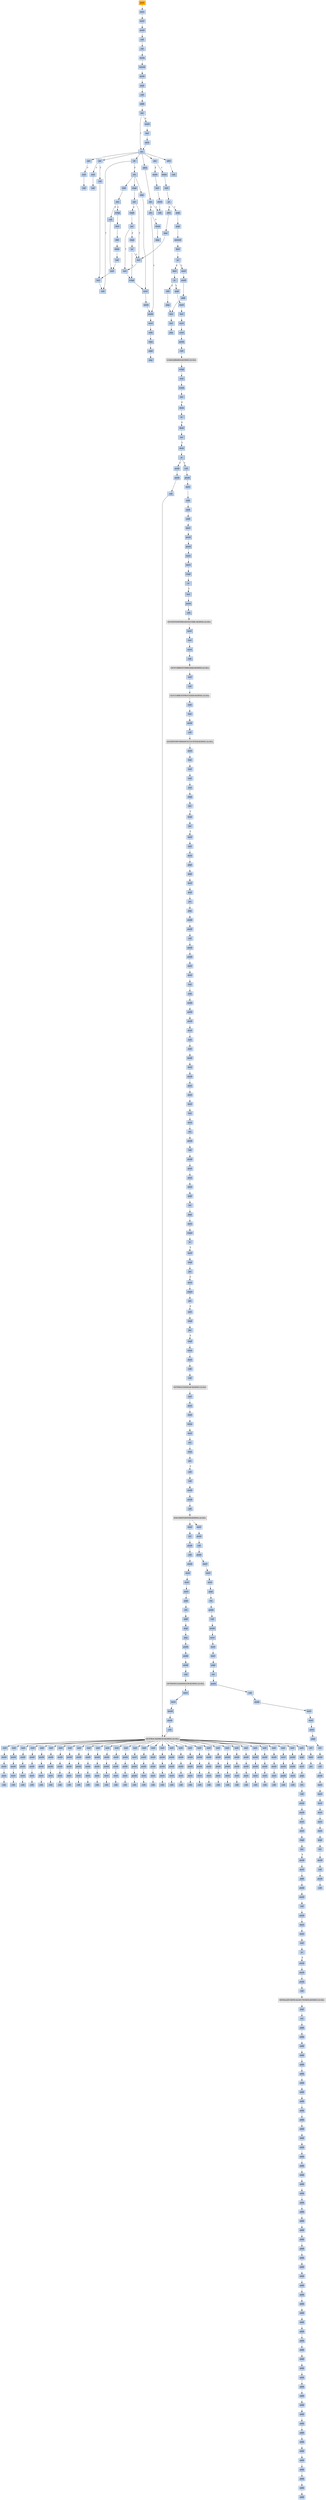 strict digraph G {
	graph [bgcolor=transparent,
		name=G
	];
	node [color=lightsteelblue,
		fillcolor=lightsteelblue,
		shape=rectangle,
		style=filled
	];
	a0x00431000movl_0x4001d0UINT32_ebx	[color=lightgrey,
		fillcolor=orange,
		label=movl];
	a0x00431005movl_0x401000UINT32_edi	[label=movl];
	a0x00431000movl_0x4001d0UINT32_ebx -> a0x00431005movl_0x401000UINT32_edi	[color="#000000"];
	a0x0043100amovl_0x42321dUINT32_esi	[label=movl];
	a0x00431005movl_0x401000UINT32_edi -> a0x0043100amovl_0x42321dUINT32_esi	[color="#000000"];
	a0x0043100fpushl_ebx	[label=pushl];
	a0x0043100amovl_0x42321dUINT32_esi -> a0x0043100fpushl_ebx	[color="#000000"];
	a0x00431010call_0x0043101f	[label=call];
	a0x0043100fpushl_ebx -> a0x00431010call_0x0043101f	[color="#000000"];
	a0x0043101fcld_	[label=cld];
	a0x00431010call_0x0043101f -> a0x0043101fcld_	[color="#000000"];
	a0x00431020movb_0xffffff80UINT8_dl	[label=movb];
	a0x0043101fcld_ -> a0x00431020movb_0xffffff80UINT8_dl	[color="#000000"];
	a0x00431022movsb_ds_esi__es_edi_	[label=movsb];
	a0x00431020movb_0xffffff80UINT8_dl -> a0x00431022movsb_ds_esi__es_edi_	[color="#000000"];
	a0x00431023pushl_0x2UINT8	[label=pushl];
	a0x00431022movsb_ds_esi__es_edi_ -> a0x00431023pushl_0x2UINT8	[color="#000000"];
	a0x00431025popl_ebx	[label=popl];
	a0x00431023pushl_0x2UINT8 -> a0x00431025popl_ebx	[color="#000000"];
	a0x00431026call_esp_	[label=call];
	a0x00431025popl_ebx -> a0x00431026call_esp_	[color="#000000"];
	a0x00431015addb_dl_dl	[label=addb];
	a0x00431026call_esp_ -> a0x00431015addb_dl_dl	[color="#000000"];
	a0x00431017jne_0x0043101e	[label=jne];
	a0x00431015addb_dl_dl -> a0x00431017jne_0x0043101e	[color="#000000"];
	a0x00431019movb_esi__dl	[label=movb];
	a0x00431017jne_0x0043101e -> a0x00431019movb_esi__dl	[color="#000000",
		label=F];
	a0x0043101eret	[label=ret];
	a0x00431017jne_0x0043101e -> a0x0043101eret	[color="#000000",
		label=T];
	a0x0043101bincl_esi	[label=incl];
	a0x00431019movb_esi__dl -> a0x0043101bincl_esi	[color="#000000"];
	a0x0043101cadcb_dl_dl	[label=adcb];
	a0x0043101bincl_esi -> a0x0043101cadcb_dl_dl	[color="#000000"];
	a0x0043101cadcb_dl_dl -> a0x0043101eret	[color="#000000"];
	a0x00431029jae_0x00431022	[label=jae];
	a0x0043101eret -> a0x00431029jae_0x00431022	[color="#000000"];
	a0x00431030jae_0x0043104a	[label=jae];
	a0x0043101eret -> a0x00431030jae_0x0043104a	[color="#000000"];
	a0x00431037jae_0x0043105a	[label=jae];
	a0x0043101eret -> a0x00431037jae_0x0043105a	[color="#000000"];
	a0x00431041adcb_al_al	[label=adcb];
	a0x0043101eret -> a0x00431041adcb_al_al	[color="#000000"];
	a0x00431097adcl_ecx_ecx	[label=adcl];
	a0x0043101eret -> a0x00431097adcl_ecx_ecx	[color="#000000"];
	a0x0043109djb_0x00431093	[label=jb];
	a0x0043101eret -> a0x0043109djb_0x00431093	[color="#000000"];
	a0x0043102bxorl_ecx_ecx	[label=xorl];
	a0x00431029jae_0x00431022 -> a0x0043102bxorl_ecx_ecx	[color="#000000",
		label=F];
	a0x0043102dcall_esp_	[label=call];
	a0x0043102bxorl_ecx_ecx -> a0x0043102dcall_esp_	[color="#000000"];
	a0x00431032xorl_eax_eax	[label=xorl];
	a0x00431030jae_0x0043104a -> a0x00431032xorl_eax_eax	[color="#000000",
		label=F];
	a0x0043104acall_0x00431092	[label=call];
	a0x00431030jae_0x0043104a -> a0x0043104acall_0x00431092	[color="#000000",
		label=T];
	a0x00431034call_esp_	[label=call];
	a0x00431032xorl_eax_eax -> a0x00431034call_esp_	[color="#000000"];
	a0x00431039movb_0x2UINT8_bl	[label=movb];
	a0x00431037jae_0x0043105a -> a0x00431039movb_0x2UINT8_bl	[color="#000000",
		label=F];
	a0x0043105alodsb_ds_esi__al	[label=lodsb];
	a0x00431037jae_0x0043105a -> a0x0043105alodsb_ds_esi__al	[color="#000000",
		label=T];
	a0x0043103bincl_ecx	[label=incl];
	a0x00431039movb_0x2UINT8_bl -> a0x0043103bincl_ecx	[color="#000000"];
	a0x0043103cmovb_0x10UINT8_al	[label=movb];
	a0x0043103bincl_ecx -> a0x0043103cmovb_0x10UINT8_al	[color="#000000"];
	a0x0043103ecall_esp_	[label=call];
	a0x0043103cmovb_0x10UINT8_al -> a0x0043103ecall_esp_	[color="#000000"];
	a0x00431043jae_0x0043103e	[label=jae];
	a0x00431041adcb_al_al -> a0x00431043jae_0x0043103e	[color="#000000"];
	a0x00431043jae_0x0043103e -> a0x0043103ecall_esp_	[color="#000000",
		label=T];
	a0x00431045jne_0x00431086	[label=jne];
	a0x00431043jae_0x0043103e -> a0x00431045jne_0x00431086	[color="#000000",
		label=F];
	a0x00431086pushl_esi	[label=pushl];
	a0x00431045jne_0x00431086 -> a0x00431086pushl_esi	[color="#000000",
		label=T];
	a0x00431047stosb_al_es_edi_	[label=stosb];
	a0x00431045jne_0x00431086 -> a0x00431047stosb_al_es_edi_	[color="#000000",
		label=F];
	a0x00431087movl_edi_esi	[label=movl];
	a0x00431086pushl_esi -> a0x00431087movl_edi_esi	[color="#000000"];
	a0x00431089subl_eax_esi	[label=subl];
	a0x00431087movl_edi_esi -> a0x00431089subl_eax_esi	[color="#000000"];
	a0x0043108brepz_movsb_ds_esi__es_edi_	[label=repz];
	a0x00431089subl_eax_esi -> a0x0043108brepz_movsb_ds_esi__es_edi_	[color="#000000"];
	a0x0043108dpopl_esi	[label=popl];
	a0x0043108brepz_movsb_ds_esi__es_edi_ -> a0x0043108dpopl_esi	[color="#000000"];
	a0x0043108ejmp_0x00431026	[label=jmp];
	a0x0043108dpopl_esi -> a0x0043108ejmp_0x00431026	[color="#000000"];
	a0x00431092incl_ecx	[label=incl];
	a0x0043104acall_0x00431092 -> a0x00431092incl_ecx	[color="#000000"];
	a0x00431093call_0x4esp_	[label=call];
	a0x00431092incl_ecx -> a0x00431093call_0x4esp_	[color="#000000"];
	a0x00431099call_0x4esp_	[label=call];
	a0x00431097adcl_ecx_ecx -> a0x00431099call_0x4esp_	[color="#000000"];
	a0x0043109djb_0x00431093 -> a0x00431093call_0x4esp_	[color="#000000",
		label=T];
	a0x0043109fret	[label=ret];
	a0x0043109djb_0x00431093 -> a0x0043109fret	[color="#000000",
		label=F];
	a0x0043104fsubl_ebx_ecx	[label=subl];
	a0x0043109fret -> a0x0043104fsubl_ebx_ecx	[color="#000000"];
	a0x0043106ecmpl_0x7d00UINT32_eax	[label=cmpl];
	a0x0043109fret -> a0x0043106ecmpl_0x7d00UINT32_eax	[color="#000000"];
	a0x00431058jmp_0x00431082	[label=jmp];
	a0x0043109fret -> a0x00431058jmp_0x00431082	[color="#000000"];
	a0x00431051jne_0x00431063	[label=jne];
	a0x0043104fsubl_ebx_ecx -> a0x00431051jne_0x00431063	[color="#000000"];
	a0x00431063xchgl_eax_ecx	[label=xchgl];
	a0x00431051jne_0x00431063 -> a0x00431063xchgl_eax_ecx	[color="#000000",
		label=T];
	a0x00431053call_0x00431090	[label=call];
	a0x00431051jne_0x00431063 -> a0x00431053call_0x00431090	[color="#000000",
		label=F];
	a0x00431064decl_eax	[label=decl];
	a0x00431063xchgl_eax_ecx -> a0x00431064decl_eax	[color="#000000"];
	a0x00431065shll_0x8UINT8_eax	[label=shll];
	a0x00431064decl_eax -> a0x00431065shll_0x8UINT8_eax	[color="#000000"];
	a0x00431068lodsb_ds_esi__al	[label=lodsb];
	a0x00431065shll_0x8UINT8_eax -> a0x00431068lodsb_ds_esi__al	[color="#000000"];
	a0x00431069call_0x00431090	[label=call];
	a0x00431068lodsb_ds_esi__al -> a0x00431069call_0x00431090	[color="#000000"];
	a0x00431090xorl_ecx_ecx	[label=xorl];
	a0x00431069call_0x00431090 -> a0x00431090xorl_ecx_ecx	[color="#000000"];
	a0x00431090xorl_ecx_ecx -> a0x00431092incl_ecx	[color="#000000"];
	a0x00431073jae_0x0043107f	[label=jae];
	a0x0043106ecmpl_0x7d00UINT32_eax -> a0x00431073jae_0x0043107f	[color="#000000"];
	a0x00431075cmpb_0x5UINT8_ah	[label=cmpb];
	a0x00431073jae_0x0043107f -> a0x00431075cmpb_0x5UINT8_ah	[color="#000000",
		label=F];
	a0x0043107fincl_ecx	[label=incl];
	a0x00431073jae_0x0043107f -> a0x0043107fincl_ecx	[color="#000000",
		label=T];
	a0x00431078jae_0x00431080	[label=jae];
	a0x00431075cmpb_0x5UINT8_ah -> a0x00431078jae_0x00431080	[color="#000000"];
	a0x0043107acmpl_0x7fUINT8_eax	[label=cmpl];
	a0x00431078jae_0x00431080 -> a0x0043107acmpl_0x7fUINT8_eax	[color="#000000",
		label=F];
	a0x00431080incl_ecx	[label=incl];
	a0x00431078jae_0x00431080 -> a0x00431080incl_ecx	[color="#000000",
		label=T];
	a0x0043107dja_0x00431081	[label=ja];
	a0x0043107acmpl_0x7fUINT8_eax -> a0x0043107dja_0x00431081	[color="#000000"];
	a0x0043107dja_0x00431081 -> a0x0043107fincl_ecx	[color="#000000",
		label=F];
	a0x00431081xchgl_eax_ebp	[label=xchgl];
	a0x0043107dja_0x00431081 -> a0x00431081xchgl_eax_ebp	[color="#000000",
		label=T];
	a0x0043107fincl_ecx -> a0x00431080incl_ecx	[color="#000000"];
	a0x00431080incl_ecx -> a0x00431081xchgl_eax_ebp	[color="#000000"];
	a0x00431082movl_ebp_eax	[label=movl];
	a0x00431081xchgl_eax_ebp -> a0x00431082movl_ebp_eax	[color="#000000"];
	a0x00431084movb_0x1UINT8_bl	[label=movb];
	a0x00431082movl_ebp_eax -> a0x00431084movb_0x1UINT8_bl	[color="#000000"];
	a0x00431084movb_0x1UINT8_bl -> a0x00431086pushl_esi	[color="#000000"];
	a0x00431048jmp_0x00431026	[label=jmp];
	a0x00431047stosb_al_es_edi_ -> a0x00431048jmp_0x00431026	[color="#000000"];
	a0x0043105bshrl_eax	[label=shrl];
	a0x0043105alodsb_ds_esi__al -> a0x0043105bshrl_eax	[color="#000000"];
	a0x0043105dje_0x004310a0	[label=je];
	a0x0043105bshrl_eax -> a0x0043105dje_0x004310a0	[color="#000000"];
	a0x0043105fadcl_ecx_ecx	[label=adcl];
	a0x0043105dje_0x004310a0 -> a0x0043105fadcl_ecx_ecx	[color="#000000",
		label=F];
	a0x004310a0popl_edi	[label=popl];
	a0x0043105dje_0x004310a0 -> a0x004310a0popl_edi	[color="#000000",
		label=T];
	a0x00431061jmp_0x0043107f	[label=jmp];
	a0x0043105fadcl_ecx_ecx -> a0x00431061jmp_0x0043107f	[color="#000000"];
	a0x00431061jmp_0x0043107f -> a0x0043107fincl_ecx	[color="#000000"];
	a0x00431053call_0x00431090 -> a0x00431090xorl_ecx_ecx	[color="#000000"];
	a0x00431058jmp_0x00431082 -> a0x00431082movl_ebp_eax	[color="#000000"];
	a0x004310a1popl_ebx	[label=popl];
	a0x004310a0popl_edi -> a0x004310a1popl_ebx	[color="#000000"];
	a0x004310a2movzwl_ebx__edi	[label=movzwl];
	a0x004310a1popl_ebx -> a0x004310a2movzwl_ebx__edi	[color="#000000"];
	a0x004310a5decl_edi	[label=decl];
	a0x004310a2movzwl_ebx__edi -> a0x004310a5decl_edi	[color="#000000"];
	a0x004310a6je_0x004310b0	[label=je];
	a0x004310a5decl_edi -> a0x004310a6je_0x004310b0	[color="#000000"];
	a0x004310a8decl_edi	[label=decl];
	a0x004310a6je_0x004310b0 -> a0x004310a8decl_edi	[color="#000000",
		label=F];
	a0x004310b0movl_0x2ebx__edi	[label=movl];
	a0x004310a6je_0x004310b0 -> a0x004310b0movl_0x2ebx__edi	[color="#000000",
		label=T];
	a0x004310a9je_0x004310be	[label=je];
	a0x004310a8decl_edi -> a0x004310a9je_0x004310be	[color="#000000"];
	a0x004310abshll_0xcUINT8_edi	[label=shll];
	a0x004310a9je_0x004310be -> a0x004310abshll_0xcUINT8_edi	[color="#000000",
		label=F];
	a0x004310bepopl_edi	[label=popl];
	a0x004310a9je_0x004310be -> a0x004310bepopl_edi	[color="#000000",
		label=T];
	a0x004310aejmp_0x004310b7	[label=jmp];
	a0x004310abshll_0xcUINT8_edi -> a0x004310aejmp_0x004310b7	[color="#000000"];
	a0x004310b7incl_ebx	[label=incl];
	a0x004310aejmp_0x004310b7 -> a0x004310b7incl_ebx	[color="#000000"];
	a0x004310b8incl_ebx	[label=incl];
	a0x004310b7incl_ebx -> a0x004310b8incl_ebx	[color="#000000"];
	a0x004310b9jmp_0x0043100f	[label=jmp];
	a0x004310b8incl_ebx -> a0x004310b9jmp_0x0043100f	[color="#000000"];
	a0x004310b3pushl_edi	[label=pushl];
	a0x004310b0movl_0x2ebx__edi -> a0x004310b3pushl_edi	[color="#000000"];
	a0x004310b4addl_0x4UINT8_ebx	[label=addl];
	a0x004310b3pushl_edi -> a0x004310b4addl_0x4UINT8_ebx	[color="#000000"];
	a0x004310b4addl_0x4UINT8_ebx -> a0x004310b7incl_ebx	[color="#000000"];
	a0x004310bfmovl_0x431128UINT32_ebx	[label=movl];
	a0x004310bepopl_edi -> a0x004310bfmovl_0x431128UINT32_ebx	[color="#000000"];
	a0x004310c4incl_edi	[label=incl];
	a0x004310bfmovl_0x431128UINT32_ebx -> a0x004310c4incl_edi	[color="#000000"];
	a0x004310c5movl_edi__esi	[label=movl];
	a0x004310c4incl_edi -> a0x004310c5movl_edi__esi	[color="#000000"];
	a0x004310c7scasl_es_edi__eax	[label=scasl];
	a0x004310c5movl_edi__esi -> a0x004310c7scasl_es_edi__eax	[color="#000000"];
	a0x004310c8pushl_edi	[label=pushl];
	a0x004310c7scasl_es_edi__eax -> a0x004310c8pushl_edi	[color="#000000"];
	a0x004310c9call_ebx_	[label=call];
	a0x004310c8pushl_edi -> a0x004310c9call_ebx_	[color="#000000"];
	LOADLIBRARYA_KERNEL32_DLL	[color=lightgrey,
		fillcolor=lightgrey,
		label="LOADLIBRARYA-KERNEL32-DLL"];
	a0x004310c9call_ebx_ -> LOADLIBRARYA_KERNEL32_DLL	[color="#000000"];
	a0x004310cbxchgl_eax_ebp	[label=xchgl];
	LOADLIBRARYA_KERNEL32_DLL -> a0x004310cbxchgl_eax_ebp	[color="#000000"];
	a0x004310ccxorl_eax_eax	[label=xorl];
	a0x004310cbxchgl_eax_ebp -> a0x004310ccxorl_eax_eax	[color="#000000"];
	a0x004310cescasb_es_edi__al	[label=scasb];
	a0x004310ccxorl_eax_eax -> a0x004310cescasb_es_edi__al	[color="#000000"];
	a0x004310cfjne_0x004310ce	[label=jne];
	a0x004310cescasb_es_edi__al -> a0x004310cfjne_0x004310ce	[color="#000000"];
	a0x004310d1decb_edi_	[label=decb];
	a0x004310cfjne_0x004310ce -> a0x004310d1decb_edi_	[color="#000000",
		label=F];
	a0x004310d3je_0x004310c4	[label=je];
	a0x004310d1decb_edi_ -> a0x004310d3je_0x004310c4	[color="#000000"];
	a0x004310d5decb_edi_	[label=decb];
	a0x004310d3je_0x004310c4 -> a0x004310d5decb_edi_	[color="#000000",
		label=F];
	a0x004310d7jne_0x004310df	[label=jne];
	a0x004310d5decb_edi_ -> a0x004310d7jne_0x004310df	[color="#000000"];
	a0x004310dfdecb_edi_	[label=decb];
	a0x004310d7jne_0x004310df -> a0x004310dfdecb_edi_	[color="#000000",
		label=T];
	a0x004310e1je_0x0040480c	[label=je];
	a0x004310dfdecb_edi_ -> a0x004310e1je_0x0040480c	[color="#000000"];
	a0x004310e7pushl_edi	[label=pushl];
	a0x004310e1je_0x0040480c -> a0x004310e7pushl_edi	[color="#000000",
		label=F];
	a0x0040480ccall_0x40a3e2	[label=call];
	a0x004310e1je_0x0040480c -> a0x0040480ccall_0x40a3e2	[color="#000000",
		label=T];
	a0x004310e8pushl_ebp	[label=pushl];
	a0x004310e7pushl_edi -> a0x004310e8pushl_ebp	[color="#000000"];
	a0x004310e9call_0x4ebx_	[label=call];
	a0x004310e8pushl_ebp -> a0x004310e9call_0x4ebx_	[color="#000000"];
	GETPROCADDRESS_KERNEL32_DLL	[color=lightgrey,
		fillcolor=lightgrey,
		label="GETPROCADDRESS-KERNEL32-DLL"];
	a0x004310e9call_0x4ebx_ -> GETPROCADDRESS_KERNEL32_DLL	[color="#000000"];
	a0x004310ecorl_eax_esi_	[label=orl];
	GETPROCADDRESS_KERNEL32_DLL -> a0x004310ecorl_eax_esi_	[color="#000000"];
	a0x00405b4dxorl_0x41e0d0_eax	[label=xorl];
	GETPROCADDRESS_KERNEL32_DLL -> a0x00405b4dxorl_0x41e0d0_eax	[color="#000000"];
	a0x00405b60xorl_0x41e0d0_eax	[label=xorl];
	GETPROCADDRESS_KERNEL32_DLL -> a0x00405b60xorl_0x41e0d0_eax	[color="#000000"];
	a0x00405b73xorl_0x41e0d0_eax	[label=xorl];
	GETPROCADDRESS_KERNEL32_DLL -> a0x00405b73xorl_0x41e0d0_eax	[color="#000000"];
	a0x00405b86xorl_0x41e0d0_eax	[label=xorl];
	GETPROCADDRESS_KERNEL32_DLL -> a0x00405b86xorl_0x41e0d0_eax	[color="#000000"];
	a0x00405b99xorl_0x41e0d0_eax	[label=xorl];
	GETPROCADDRESS_KERNEL32_DLL -> a0x00405b99xorl_0x41e0d0_eax	[color="#000000"];
	a0x00405bacxorl_0x41e0d0_eax	[label=xorl];
	GETPROCADDRESS_KERNEL32_DLL -> a0x00405bacxorl_0x41e0d0_eax	[color="#000000"];
	a0x00405bbfxorl_0x41e0d0_eax	[label=xorl];
	GETPROCADDRESS_KERNEL32_DLL -> a0x00405bbfxorl_0x41e0d0_eax	[color="#000000"];
	a0x00405bd2xorl_0x41e0d0_eax	[label=xorl];
	GETPROCADDRESS_KERNEL32_DLL -> a0x00405bd2xorl_0x41e0d0_eax	[color="#000000"];
	a0x00405be5xorl_0x41e0d0_eax	[label=xorl];
	GETPROCADDRESS_KERNEL32_DLL -> a0x00405be5xorl_0x41e0d0_eax	[color="#000000"];
	a0x00405bf8xorl_0x41e0d0_eax	[label=xorl];
	GETPROCADDRESS_KERNEL32_DLL -> a0x00405bf8xorl_0x41e0d0_eax	[color="#000000"];
	a0x00405c0bxorl_0x41e0d0_eax	[label=xorl];
	GETPROCADDRESS_KERNEL32_DLL -> a0x00405c0bxorl_0x41e0d0_eax	[color="#000000"];
	a0x00405c1exorl_0x41e0d0_eax	[label=xorl];
	GETPROCADDRESS_KERNEL32_DLL -> a0x00405c1exorl_0x41e0d0_eax	[color="#000000"];
	a0x00405c31xorl_0x41e0d0_eax	[label=xorl];
	GETPROCADDRESS_KERNEL32_DLL -> a0x00405c31xorl_0x41e0d0_eax	[color="#000000"];
	a0x00405c44xorl_0x41e0d0_eax	[label=xorl];
	GETPROCADDRESS_KERNEL32_DLL -> a0x00405c44xorl_0x41e0d0_eax	[color="#000000"];
	a0x00405c57xorl_0x41e0d0_eax	[label=xorl];
	GETPROCADDRESS_KERNEL32_DLL -> a0x00405c57xorl_0x41e0d0_eax	[color="#000000"];
	a0x00405c6axorl_0x41e0d0_eax	[label=xorl];
	GETPROCADDRESS_KERNEL32_DLL -> a0x00405c6axorl_0x41e0d0_eax	[color="#000000"];
	a0x00405c7dxorl_0x41e0d0_eax	[label=xorl];
	GETPROCADDRESS_KERNEL32_DLL -> a0x00405c7dxorl_0x41e0d0_eax	[color="#000000"];
	a0x00405c90xorl_0x41e0d0_eax	[label=xorl];
	GETPROCADDRESS_KERNEL32_DLL -> a0x00405c90xorl_0x41e0d0_eax	[color="#000000"];
	a0x00405ca3xorl_0x41e0d0_eax	[label=xorl];
	GETPROCADDRESS_KERNEL32_DLL -> a0x00405ca3xorl_0x41e0d0_eax	[color="#000000"];
	a0x00405cb6xorl_0x41e0d0_eax	[label=xorl];
	GETPROCADDRESS_KERNEL32_DLL -> a0x00405cb6xorl_0x41e0d0_eax	[color="#000000"];
	a0x00405cc9xorl_0x41e0d0_eax	[label=xorl];
	GETPROCADDRESS_KERNEL32_DLL -> a0x00405cc9xorl_0x41e0d0_eax	[color="#000000"];
	a0x00405cdcxorl_0x41e0d0_eax	[label=xorl];
	GETPROCADDRESS_KERNEL32_DLL -> a0x00405cdcxorl_0x41e0d0_eax	[color="#000000"];
	a0x00405cefxorl_0x41e0d0_eax	[label=xorl];
	GETPROCADDRESS_KERNEL32_DLL -> a0x00405cefxorl_0x41e0d0_eax	[color="#000000"];
	a0x00405d02xorl_0x41e0d0_eax	[label=xorl];
	GETPROCADDRESS_KERNEL32_DLL -> a0x00405d02xorl_0x41e0d0_eax	[color="#000000"];
	a0x00405d15xorl_0x41e0d0_eax	[label=xorl];
	GETPROCADDRESS_KERNEL32_DLL -> a0x00405d15xorl_0x41e0d0_eax	[color="#000000"];
	a0x00405d28xorl_0x41e0d0_eax	[label=xorl];
	GETPROCADDRESS_KERNEL32_DLL -> a0x00405d28xorl_0x41e0d0_eax	[color="#000000"];
	a0x00405d3bxorl_0x41e0d0_eax	[label=xorl];
	GETPROCADDRESS_KERNEL32_DLL -> a0x00405d3bxorl_0x41e0d0_eax	[color="#000000"];
	a0x00405d4exorl_0x41e0d0_eax	[label=xorl];
	GETPROCADDRESS_KERNEL32_DLL -> a0x00405d4exorl_0x41e0d0_eax	[color="#000000"];
	a0x00405d61xorl_0x41e0d0_eax	[label=xorl];
	GETPROCADDRESS_KERNEL32_DLL -> a0x00405d61xorl_0x41e0d0_eax	[color="#000000"];
	a0x00405d74xorl_0x41e0d0_eax	[label=xorl];
	GETPROCADDRESS_KERNEL32_DLL -> a0x00405d74xorl_0x41e0d0_eax	[color="#000000"];
	a0x00405d87xorl_0x41e0d0_eax	[label=xorl];
	GETPROCADDRESS_KERNEL32_DLL -> a0x00405d87xorl_0x41e0d0_eax	[color="#000000"];
	a0x00405d9axorl_0x41e0d0_eax	[label=xorl];
	GETPROCADDRESS_KERNEL32_DLL -> a0x00405d9axorl_0x41e0d0_eax	[color="#000000"];
	a0x00405dadxorl_0x41e0d0_eax	[label=xorl];
	GETPROCADDRESS_KERNEL32_DLL -> a0x00405dadxorl_0x41e0d0_eax	[color="#000000"];
	a0x004310eelodsl_ds_esi__eax	[label=lodsl];
	a0x004310ecorl_eax_esi_ -> a0x004310eelodsl_ds_esi__eax	[color="#000000"];
	a0x004310efjne_0x004310cc	[label=jne];
	a0x004310eelodsl_ds_esi__eax -> a0x004310efjne_0x004310cc	[color="#000000"];
	a0x0040a3e2pushl_ebp	[label=pushl];
	a0x0040480ccall_0x40a3e2 -> a0x0040a3e2pushl_ebp	[color="#000000"];
	a0x0040a3e3movl_esp_ebp	[label=movl];
	a0x0040a3e2pushl_ebp -> a0x0040a3e3movl_esp_ebp	[color="#000000"];
	a0x0040a3e5subl_0x14UINT8_esp	[label=subl];
	a0x0040a3e3movl_esp_ebp -> a0x0040a3e5subl_0x14UINT8_esp	[color="#000000"];
	a0x0040a3e8andl_0x0UINT8__12ebp_	[label=andl];
	a0x0040a3e5subl_0x14UINT8_esp -> a0x0040a3e8andl_0x0UINT8__12ebp_	[color="#000000"];
	a0x0040a3ecandl_0x0UINT8__8ebp_	[label=andl];
	a0x0040a3e8andl_0x0UINT8__12ebp_ -> a0x0040a3ecandl_0x0UINT8__8ebp_	[color="#000000"];
	a0x0040a3f0movl_0x41e0d0_eax	[label=movl];
	a0x0040a3ecandl_0x0UINT8__8ebp_ -> a0x0040a3f0movl_0x41e0d0_eax	[color="#000000"];
	a0x0040a3f5pushl_esi	[label=pushl];
	a0x0040a3f0movl_0x41e0d0_eax -> a0x0040a3f5pushl_esi	[color="#000000"];
	a0x0040a3f6pushl_edi	[label=pushl];
	a0x0040a3f5pushl_esi -> a0x0040a3f6pushl_edi	[color="#000000"];
	a0x0040a3f7movl_0xbb40e64eUINT32_edi	[label=movl];
	a0x0040a3f6pushl_edi -> a0x0040a3f7movl_0xbb40e64eUINT32_edi	[color="#000000"];
	a0x0040a3fcmovl_0xffff0000UINT32_esi	[label=movl];
	a0x0040a3f7movl_0xbb40e64eUINT32_edi -> a0x0040a3fcmovl_0xffff0000UINT32_esi	[color="#000000"];
	a0x0040a401cmpl_edi_eax	[label=cmpl];
	a0x0040a3fcmovl_0xffff0000UINT32_esi -> a0x0040a401cmpl_edi_eax	[color="#000000"];
	a0x0040a403je_0x40a412	[label=je];
	a0x0040a401cmpl_edi_eax -> a0x0040a403je_0x40a412	[color="#000000"];
	a0x0040a412leal__12ebp__eax	[label=leal];
	a0x0040a403je_0x40a412 -> a0x0040a412leal__12ebp__eax	[color="#000000",
		label=T];
	a0x0040a415pushl_eax	[label=pushl];
	a0x0040a412leal__12ebp__eax -> a0x0040a415pushl_eax	[color="#000000"];
	a0x0040a416call_0x412160	[label=call];
	a0x0040a415pushl_eax -> a0x0040a416call_0x412160	[color="#000000"];
	GETSYSTEMTIMEASFILETIME_KERNEL32_DLL	[color=lightgrey,
		fillcolor=lightgrey,
		label="GETSYSTEMTIMEASFILETIME-KERNEL32-DLL"];
	a0x0040a416call_0x412160 -> GETSYSTEMTIMEASFILETIME_KERNEL32_DLL	[color="#000000"];
	a0x0040a41cmovl__8ebp__eax	[label=movl];
	GETSYSTEMTIMEASFILETIME_KERNEL32_DLL -> a0x0040a41cmovl__8ebp__eax	[color="#000000"];
	a0x0040a41fxorl__12ebp__eax	[label=xorl];
	a0x0040a41cmovl__8ebp__eax -> a0x0040a41fxorl__12ebp__eax	[color="#000000"];
	a0x0040a422movl_eax__4ebp_	[label=movl];
	a0x0040a41fxorl__12ebp__eax -> a0x0040a422movl_eax__4ebp_	[color="#000000"];
	a0x0040a425call_0x412104	[label=call];
	a0x0040a422movl_eax__4ebp_ -> a0x0040a425call_0x412104	[color="#000000"];
	GETCURRENTTHREADID_KERNEL32_DLL	[color=lightgrey,
		fillcolor=lightgrey,
		label="GETCURRENTTHREADID-KERNEL32-DLL"];
	a0x0040a425call_0x412104 -> GETCURRENTTHREADID_KERNEL32_DLL	[color="#000000"];
	a0x0040a42bxorl_eax__4ebp_	[label=xorl];
	GETCURRENTTHREADID_KERNEL32_DLL -> a0x0040a42bxorl_eax__4ebp_	[color="#000000"];
	a0x0040a42ecall_0x41215c	[label=call];
	a0x0040a42bxorl_eax__4ebp_ -> a0x0040a42ecall_0x41215c	[color="#000000"];
	GETCURRENTPROCESSID_KERNEL32_DLL	[color=lightgrey,
		fillcolor=lightgrey,
		label="GETCURRENTPROCESSID-KERNEL32-DLL"];
	a0x0040a42ecall_0x41215c -> GETCURRENTPROCESSID_KERNEL32_DLL	[color="#000000"];
	a0x0040a434xorl_eax__4ebp_	[label=xorl];
	GETCURRENTPROCESSID_KERNEL32_DLL -> a0x0040a434xorl_eax__4ebp_	[color="#000000"];
	a0x0040a437leal__20ebp__eax	[label=leal];
	a0x0040a434xorl_eax__4ebp_ -> a0x0040a437leal__20ebp__eax	[color="#000000"];
	a0x0040a43apushl_eax	[label=pushl];
	a0x0040a437leal__20ebp__eax -> a0x0040a43apushl_eax	[color="#000000"];
	a0x0040a43bcall_0x412158	[label=call];
	a0x0040a43apushl_eax -> a0x0040a43bcall_0x412158	[color="#000000"];
	QUERYPERFORMANCECOUNTER_KERNEL32_DLL	[color=lightgrey,
		fillcolor=lightgrey,
		label="QUERYPERFORMANCECOUNTER-KERNEL32-DLL"];
	a0x0040a43bcall_0x412158 -> QUERYPERFORMANCECOUNTER_KERNEL32_DLL	[color="#000000"];
	a0x0040a441movl__16ebp__ecx	[label=movl];
	QUERYPERFORMANCECOUNTER_KERNEL32_DLL -> a0x0040a441movl__16ebp__ecx	[color="#000000"];
	a0x0040a444leal__4ebp__eax	[label=leal];
	a0x0040a441movl__16ebp__ecx -> a0x0040a444leal__4ebp__eax	[color="#000000"];
	a0x0040a447xorl__20ebp__ecx	[label=xorl];
	a0x0040a444leal__4ebp__eax -> a0x0040a447xorl__20ebp__ecx	[color="#000000"];
	a0x0040a44axorl__4ebp__ecx	[label=xorl];
	a0x0040a447xorl__20ebp__ecx -> a0x0040a44axorl__4ebp__ecx	[color="#000000"];
	a0x0040a44dxorl_eax_ecx	[label=xorl];
	a0x0040a44axorl__4ebp__ecx -> a0x0040a44dxorl_eax_ecx	[color="#000000"];
	a0x0040a44fcmpl_edi_ecx	[label=cmpl];
	a0x0040a44dxorl_eax_ecx -> a0x0040a44fcmpl_edi_ecx	[color="#000000"];
	a0x0040a451jne_0x40a45a	[label=jne];
	a0x0040a44fcmpl_edi_ecx -> a0x0040a451jne_0x40a45a	[color="#000000"];
	a0x0040a45atestl_ecx_esi	[label=testl];
	a0x0040a451jne_0x40a45a -> a0x0040a45atestl_ecx_esi	[color="#000000",
		label=T];
	a0x0040a45cjne_0x40a46a	[label=jne];
	a0x0040a45atestl_ecx_esi -> a0x0040a45cjne_0x40a46a	[color="#000000"];
	a0x0040a46amovl_ecx_0x41e0d0	[label=movl];
	a0x0040a45cjne_0x40a46a -> a0x0040a46amovl_ecx_0x41e0d0	[color="#000000",
		label=T];
	a0x0040a470notl_ecx	[label=notl];
	a0x0040a46amovl_ecx_0x41e0d0 -> a0x0040a470notl_ecx	[color="#000000"];
	a0x0040a472movl_ecx_0x41e0d4	[label=movl];
	a0x0040a470notl_ecx -> a0x0040a472movl_ecx_0x41e0d4	[color="#000000"];
	a0x0040a478popl_edi	[label=popl];
	a0x0040a472movl_ecx_0x41e0d4 -> a0x0040a478popl_edi	[color="#000000"];
	a0x0040a479popl_esi	[label=popl];
	a0x0040a478popl_edi -> a0x0040a479popl_esi	[color="#000000"];
	a0x0040a47amovl_ebp_esp	[label=movl];
	a0x0040a479popl_esi -> a0x0040a47amovl_ebp_esp	[color="#000000"];
	a0x0040a47cpopl_ebp	[label=popl];
	a0x0040a47amovl_ebp_esp -> a0x0040a47cpopl_ebp	[color="#000000"];
	a0x0040a47dret	[label=ret];
	a0x0040a47cpopl_ebp -> a0x0040a47dret	[color="#000000"];
	a0x00404811jmp_0x404691	[label=jmp];
	a0x0040a47dret -> a0x00404811jmp_0x404691	[color="#000000"];
	a0x00404691pushl_0x14UINT8	[label=pushl];
	a0x00404811jmp_0x404691 -> a0x00404691pushl_0x14UINT8	[color="#000000"];
	a0x00404693pushl_0x41caa8UINT32	[label=pushl];
	a0x00404691pushl_0x14UINT8 -> a0x00404693pushl_0x41caa8UINT32	[color="#000000"];
	a0x00404698call_0x406650	[label=call];
	a0x00404693pushl_0x41caa8UINT32 -> a0x00404698call_0x406650	[color="#000000"];
	a0x00406650pushl_0x4066b0UINT32	[label=pushl];
	a0x00404698call_0x406650 -> a0x00406650pushl_0x4066b0UINT32	[color="#000000"];
	a0x00406655pushl_fs_0	[label=pushl];
	a0x00406650pushl_0x4066b0UINT32 -> a0x00406655pushl_fs_0	[color="#000000"];
	a0x0040665cmovl_0x10esp__eax	[label=movl];
	a0x00406655pushl_fs_0 -> a0x0040665cmovl_0x10esp__eax	[color="#000000"];
	a0x00406660movl_ebp_0x10esp_	[label=movl];
	a0x0040665cmovl_0x10esp__eax -> a0x00406660movl_ebp_0x10esp_	[color="#000000"];
	a0x00406664leal_0x10esp__ebp	[label=leal];
	a0x00406660movl_ebp_0x10esp_ -> a0x00406664leal_0x10esp__ebp	[color="#000000"];
	a0x00406668subl_eax_esp	[label=subl];
	a0x00406664leal_0x10esp__ebp -> a0x00406668subl_eax_esp	[color="#000000"];
	a0x0040666apushl_ebx	[label=pushl];
	a0x00406668subl_eax_esp -> a0x0040666apushl_ebx	[color="#000000"];
	a0x0040666bpushl_esi	[label=pushl];
	a0x0040666apushl_ebx -> a0x0040666bpushl_esi	[color="#000000"];
	a0x0040666cpushl_edi	[label=pushl];
	a0x0040666bpushl_esi -> a0x0040666cpushl_edi	[color="#000000"];
	a0x0040666dmovl_0x41e0d0_eax	[label=movl];
	a0x0040666cpushl_edi -> a0x0040666dmovl_0x41e0d0_eax	[color="#000000"];
	a0x00406672xorl_eax__4ebp_	[label=xorl];
	a0x0040666dmovl_0x41e0d0_eax -> a0x00406672xorl_eax__4ebp_	[color="#000000"];
	a0x00406675xorl_ebp_eax	[label=xorl];
	a0x00406672xorl_eax__4ebp_ -> a0x00406675xorl_ebp_eax	[color="#000000"];
	a0x00406677pushl_eax	[label=pushl];
	a0x00406675xorl_ebp_eax -> a0x00406677pushl_eax	[color="#000000"];
	a0x00406678movl_esp__24ebp_	[label=movl];
	a0x00406677pushl_eax -> a0x00406678movl_esp__24ebp_	[color="#000000"];
	a0x0040667bpushl__8ebp_	[label=pushl];
	a0x00406678movl_esp__24ebp_ -> a0x0040667bpushl__8ebp_	[color="#000000"];
	a0x0040667emovl__4ebp__eax	[label=movl];
	a0x0040667bpushl__8ebp_ -> a0x0040667emovl__4ebp__eax	[color="#000000"];
	a0x00406681movl_0xfffffffeUINT32__4ebp_	[label=movl];
	a0x0040667emovl__4ebp__eax -> a0x00406681movl_0xfffffffeUINT32__4ebp_	[color="#000000"];
	a0x00406688movl_eax__8ebp_	[label=movl];
	a0x00406681movl_0xfffffffeUINT32__4ebp_ -> a0x00406688movl_eax__8ebp_	[color="#000000"];
	a0x0040668bleal__16ebp__eax	[label=leal];
	a0x00406688movl_eax__8ebp_ -> a0x0040668bleal__16ebp__eax	[color="#000000"];
	a0x0040668emovl_eax_fs_0	[label=movl];
	a0x0040668bleal__16ebp__eax -> a0x0040668emovl_eax_fs_0	[color="#000000"];
	a0x00406694ret	[label=ret];
	a0x0040668emovl_eax_fs_0 -> a0x00406694ret	[color="#000000"];
	a0x0040469dpushl_0x1UINT8	[label=pushl];
	a0x00406694ret -> a0x0040469dpushl_0x1UINT8	[color="#000000"];
	a0x0040469fcall_0x40a395	[label=call];
	a0x0040469dpushl_0x1UINT8 -> a0x0040469fcall_0x40a395	[color="#000000"];
	a0x0040a395pushl_ebp	[label=pushl];
	a0x0040469fcall_0x40a395 -> a0x0040a395pushl_ebp	[color="#000000"];
	a0x0040a396movl_esp_ebp	[label=movl];
	a0x0040a395pushl_ebp -> a0x0040a396movl_esp_ebp	[color="#000000"];
	a0x0040a398movl_0x8ebp__eax	[label=movl];
	a0x0040a396movl_esp_ebp -> a0x0040a398movl_0x8ebp__eax	[color="#000000"];
	a0x0040a39bmovl_eax_0x41f780	[label=movl];
	a0x0040a398movl_0x8ebp__eax -> a0x0040a39bmovl_eax_0x41f780	[color="#000000"];
	a0x0040a3a0popl_ebp	[label=popl];
	a0x0040a39bmovl_eax_0x41f780 -> a0x0040a3a0popl_ebp	[color="#000000"];
	a0x0040a3a1ret	[label=ret];
	a0x0040a3a0popl_ebp -> a0x0040a3a1ret	[color="#000000"];
	a0x004046a4popl_ecx	[label=popl];
	a0x0040a3a1ret -> a0x004046a4popl_ecx	[color="#000000"];
	a0x004046a5movl_0x5a4dUINT32_eax	[label=movl];
	a0x004046a4popl_ecx -> a0x004046a5movl_0x5a4dUINT32_eax	[color="#000000"];
	a0x004046aacmpw_ax_0x400000	[label=cmpw];
	a0x004046a5movl_0x5a4dUINT32_eax -> a0x004046aacmpw_ax_0x400000	[color="#000000"];
	a0x004046b1je_0x4046b7	[label=je];
	a0x004046aacmpw_ax_0x400000 -> a0x004046b1je_0x4046b7	[color="#000000"];
	a0x004046b7movl_0x40003c_eax	[label=movl];
	a0x004046b1je_0x4046b7 -> a0x004046b7movl_0x40003c_eax	[color="#000000",
		label=T];
	a0x004046bccmpl_0x4550UINT32_0x400000eax_	[label=cmpl];
	a0x004046b7movl_0x40003c_eax -> a0x004046bccmpl_0x4550UINT32_0x400000eax_	[color="#000000"];
	a0x004046c6jne_0x4046b3	[label=jne];
	a0x004046bccmpl_0x4550UINT32_0x400000eax_ -> a0x004046c6jne_0x4046b3	[color="#000000"];
	a0x004046c8movl_0x10bUINT32_ecx	[label=movl];
	a0x004046c6jne_0x4046b3 -> a0x004046c8movl_0x10bUINT32_ecx	[color="#000000",
		label=F];
	a0x004046cdcmpw_cx_0x400018eax_	[label=cmpw];
	a0x004046c8movl_0x10bUINT32_ecx -> a0x004046cdcmpw_cx_0x400018eax_	[color="#000000"];
	a0x004046d4jne_0x4046b3	[label=jne];
	a0x004046cdcmpw_cx_0x400018eax_ -> a0x004046d4jne_0x4046b3	[color="#000000"];
	a0x004046d6xorl_ebx_ebx	[label=xorl];
	a0x004046d4jne_0x4046b3 -> a0x004046d6xorl_ebx_ebx	[color="#000000",
		label=F];
	a0x004046d8cmpl_0xeUINT8_0x400074eax_	[label=cmpl];
	a0x004046d6xorl_ebx_ebx -> a0x004046d8cmpl_0xeUINT8_0x400074eax_	[color="#000000"];
	a0x004046dfjbe_0x4046ea	[label=jbe];
	a0x004046d8cmpl_0xeUINT8_0x400074eax_ -> a0x004046dfjbe_0x4046ea	[color="#000000"];
	a0x004046e1cmpl_ebx_0x4000e8eax_	[label=cmpl];
	a0x004046dfjbe_0x4046ea -> a0x004046e1cmpl_ebx_0x4000e8eax_	[color="#000000",
		label=F];
	a0x004046e7setne_bl	[label=setne];
	a0x004046e1cmpl_ebx_0x4000e8eax_ -> a0x004046e7setne_bl	[color="#000000"];
	a0x004046eamovl_ebx__28ebp_	[label=movl];
	a0x004046e7setne_bl -> a0x004046eamovl_ebx__28ebp_	[color="#000000"];
	a0x004046edcall_0x40691b	[label=call];
	a0x004046eamovl_ebx__28ebp_ -> a0x004046edcall_0x40691b	[color="#000000"];
	a0x0040691bcall_0x412144	[label=call];
	a0x004046edcall_0x40691b -> a0x0040691bcall_0x412144	[color="#000000"];
	GETPROCESSHEAP_KERNEL32_DLL	[color=lightgrey,
		fillcolor=lightgrey,
		label="GETPROCESSHEAP-KERNEL32-DLL"];
	a0x0040691bcall_0x412144 -> GETPROCESSHEAP_KERNEL32_DLL	[color="#000000"];
	a0x00406921xorl_ecx_ecx	[label=xorl];
	GETPROCESSHEAP_KERNEL32_DLL -> a0x00406921xorl_ecx_ecx	[color="#000000"];
	a0x00406923movl_eax_0x41fde0	[label=movl];
	a0x00406921xorl_ecx_ecx -> a0x00406923movl_eax_0x41fde0	[color="#000000"];
	a0x00406928testl_eax_eax	[label=testl];
	a0x00406923movl_eax_0x41fde0 -> a0x00406928testl_eax_eax	[color="#000000"];
	a0x0040692asetne_cl	[label=setne];
	a0x00406928testl_eax_eax -> a0x0040692asetne_cl	[color="#000000"];
	a0x0040692dmovl_ecx_eax	[label=movl];
	a0x0040692asetne_cl -> a0x0040692dmovl_ecx_eax	[color="#000000"];
	a0x0040692fret	[label=ret];
	a0x0040692dmovl_ecx_eax -> a0x0040692fret	[color="#000000"];
	a0x004046f2testl_eax_eax	[label=testl];
	a0x0040692fret -> a0x004046f2testl_eax_eax	[color="#000000"];
	a0x004046f4jne_0x4046fe	[label=jne];
	a0x004046f2testl_eax_eax -> a0x004046f4jne_0x4046fe	[color="#000000"];
	a0x004046fecall_0x405718	[label=call];
	a0x004046f4jne_0x4046fe -> a0x004046fecall_0x405718	[color="#000000",
		label=T];
	a0x00405718call_0x402a38	[label=call];
	a0x004046fecall_0x405718 -> a0x00405718call_0x402a38	[color="#000000"];
	a0x00402a38pushl_esi	[label=pushl];
	a0x00405718call_0x402a38 -> a0x00402a38pushl_esi	[color="#000000"];
	a0x00402a39pushl_0x0UINT8	[label=pushl];
	a0x00402a38pushl_esi -> a0x00402a39pushl_0x0UINT8	[color="#000000"];
	a0x00402a3bcall_0x4120ac	[label=call];
	a0x00402a39pushl_0x0UINT8 -> a0x00402a3bcall_0x4120ac	[color="#000000"];
	ENCODEPOINTER_KERNEL32_DLL	[color=lightgrey,
		fillcolor=lightgrey,
		label="ENCODEPOINTER-KERNEL32-DLL"];
	a0x00402a3bcall_0x4120ac -> ENCODEPOINTER_KERNEL32_DLL	[color="#000000"];
	a0x00402a41movl_eax_esi	[label=movl];
	ENCODEPOINTER_KERNEL32_DLL -> a0x00402a41movl_eax_esi	[color="#000000"];
	a0x004063d8movl_eax_0x41fdb4	[label=movl];
	ENCODEPOINTER_KERNEL32_DLL -> a0x004063d8movl_eax_0x41fdb4	[color="#000000"];
	a0x00402a43pushl_esi	[label=pushl];
	a0x00402a41movl_eax_esi -> a0x00402a43pushl_esi	[color="#000000"];
	a0x00402a44call_0x406404	[label=call];
	a0x00402a43pushl_esi -> a0x00402a44call_0x406404	[color="#000000"];
	a0x00406404pushl_ebp	[label=pushl];
	a0x00402a44call_0x406404 -> a0x00406404pushl_ebp	[color="#000000"];
	a0x00406405movl_esp_ebp	[label=movl];
	a0x00406404pushl_ebp -> a0x00406405movl_esp_ebp	[color="#000000"];
	a0x00406407movl_0x8ebp__eax	[label=movl];
	a0x00406405movl_esp_ebp -> a0x00406407movl_0x8ebp__eax	[color="#000000"];
	a0x0040640amovl_eax_0x41fdb8	[label=movl];
	a0x00406407movl_0x8ebp__eax -> a0x0040640amovl_eax_0x41fdb8	[color="#000000"];
	a0x0040640fpopl_ebp	[label=popl];
	a0x0040640amovl_eax_0x41fdb8 -> a0x0040640fpopl_ebp	[color="#000000"];
	a0x00406410ret	[label=ret];
	a0x0040640fpopl_ebp -> a0x00406410ret	[color="#000000"];
	a0x00402a49pushl_esi	[label=pushl];
	a0x00406410ret -> a0x00402a49pushl_esi	[color="#000000"];
	a0x00402a4acall_0x40493b	[label=call];
	a0x00402a49pushl_esi -> a0x00402a4acall_0x40493b	[color="#000000"];
	a0x0040493bpushl_ebp	[label=pushl];
	a0x00402a4acall_0x40493b -> a0x0040493bpushl_ebp	[color="#000000"];
	a0x0040493cmovl_esp_ebp	[label=movl];
	a0x0040493bpushl_ebp -> a0x0040493cmovl_esp_ebp	[color="#000000"];
	a0x0040493emovl_0x8ebp__eax	[label=movl];
	a0x0040493cmovl_esp_ebp -> a0x0040493emovl_0x8ebp__eax	[color="#000000"];
	a0x00404941movl_eax_0x41f608	[label=movl];
	a0x0040493emovl_0x8ebp__eax -> a0x00404941movl_eax_0x41f608	[color="#000000"];
	a0x00404946popl_ebp	[label=popl];
	a0x00404941movl_eax_0x41f608 -> a0x00404946popl_ebp	[color="#000000"];
	a0x00404947ret	[label=ret];
	a0x00404946popl_ebp -> a0x00404947ret	[color="#000000"];
	a0x00402a4fpushl_esi	[label=pushl];
	a0x00404947ret -> a0x00402a4fpushl_esi	[color="#000000"];
	a0x00402a50call_0x406411	[label=call];
	a0x00402a4fpushl_esi -> a0x00402a50call_0x406411	[color="#000000"];
	a0x00406411pushl_ebp	[label=pushl];
	a0x00402a50call_0x406411 -> a0x00406411pushl_ebp	[color="#000000"];
	a0x00406412movl_esp_ebp	[label=movl];
	a0x00406411pushl_ebp -> a0x00406412movl_esp_ebp	[color="#000000"];
	a0x00406414movl_0x8ebp__eax	[label=movl];
	a0x00406412movl_esp_ebp -> a0x00406414movl_0x8ebp__eax	[color="#000000"];
	a0x00406417movl_eax_0x41fdbc	[label=movl];
	a0x00406414movl_0x8ebp__eax -> a0x00406417movl_eax_0x41fdbc	[color="#000000"];
	a0x0040641cpopl_ebp	[label=popl];
	a0x00406417movl_eax_0x41fdbc -> a0x0040641cpopl_ebp	[color="#000000"];
	a0x0040641dret	[label=ret];
	a0x0040641cpopl_ebp -> a0x0040641dret	[color="#000000"];
	a0x00402a55pushl_esi	[label=pushl];
	a0x0040641dret -> a0x00402a55pushl_esi	[color="#000000"];
	a0x00402a56call_0x40642b	[label=call];
	a0x00402a55pushl_esi -> a0x00402a56call_0x40642b	[color="#000000"];
	a0x0040642bpushl_ebp	[label=pushl];
	a0x00402a56call_0x40642b -> a0x0040642bpushl_ebp	[color="#000000"];
	a0x0040642cmovl_esp_ebp	[label=movl];
	a0x0040642bpushl_ebp -> a0x0040642cmovl_esp_ebp	[color="#000000"];
	a0x0040642emovl_0x8ebp__eax	[label=movl];
	a0x0040642cmovl_esp_ebp -> a0x0040642emovl_0x8ebp__eax	[color="#000000"];
	a0x00406431movl_eax_0x41fdc0	[label=movl];
	a0x0040642emovl_0x8ebp__eax -> a0x00406431movl_eax_0x41fdc0	[color="#000000"];
	a0x00406436movl_eax_0x41fdc4	[label=movl];
	a0x00406431movl_eax_0x41fdc0 -> a0x00406436movl_eax_0x41fdc4	[color="#000000"];
	a0x0040643bmovl_eax_0x41fdc8	[label=movl];
	a0x00406436movl_eax_0x41fdc4 -> a0x0040643bmovl_eax_0x41fdc8	[color="#000000"];
	a0x00406440movl_eax_0x41fdcc	[label=movl];
	a0x0040643bmovl_eax_0x41fdc8 -> a0x00406440movl_eax_0x41fdcc	[color="#000000"];
	a0x00406445popl_ebp	[label=popl];
	a0x00406440movl_eax_0x41fdcc -> a0x00406445popl_ebp	[color="#000000"];
	a0x00406446ret	[label=ret];
	a0x00406445popl_ebp -> a0x00406446ret	[color="#000000"];
	a0x00402a5bpushl_esi	[label=pushl];
	a0x00406446ret -> a0x00402a5bpushl_esi	[color="#000000"];
	a0x00402a5ccall_0x4063cd	[label=call];
	a0x00402a5bpushl_esi -> a0x00402a5ccall_0x4063cd	[color="#000000"];
	a0x004063cdpushl_0x406399UINT32	[label=pushl];
	a0x00402a5ccall_0x4063cd -> a0x004063cdpushl_0x406399UINT32	[color="#000000"];
	a0x004063d2call_0x4120ac	[label=call];
	a0x004063cdpushl_0x406399UINT32 -> a0x004063d2call_0x4120ac	[color="#000000"];
	a0x004063ddret	[label=ret];
	a0x004063d8movl_eax_0x41fdb4 -> a0x004063ddret	[color="#000000"];
	a0x00402a61pushl_esi	[label=pushl];
	a0x004063ddret -> a0x00402a61pushl_esi	[color="#000000"];
	a0x00402a62call_0x40663c	[label=call];
	a0x00402a61pushl_esi -> a0x00402a62call_0x40663c	[color="#000000"];
	a0x0040663cpushl_ebp	[label=pushl];
	a0x00402a62call_0x40663c -> a0x0040663cpushl_ebp	[color="#000000"];
	a0x0040663dmovl_esp_ebp	[label=movl];
	a0x0040663cpushl_ebp -> a0x0040663dmovl_esp_ebp	[color="#000000"];
	a0x0040663fmovl_0x8ebp__eax	[label=movl];
	a0x0040663dmovl_esp_ebp -> a0x0040663fmovl_0x8ebp__eax	[color="#000000"];
	a0x00406642movl_eax_0x41fdd4	[label=movl];
	a0x0040663fmovl_0x8ebp__eax -> a0x00406642movl_eax_0x41fdd4	[color="#000000"];
	a0x00406647popl_ebp	[label=popl];
	a0x00406642movl_eax_0x41fdd4 -> a0x00406647popl_ebp	[color="#000000"];
	a0x00406648ret	[label=ret];
	a0x00406647popl_ebp -> a0x00406648ret	[color="#000000"];
	a0x00402a67addl_0x18UINT8_esp	[label=addl];
	a0x00406648ret -> a0x00402a67addl_0x18UINT8_esp	[color="#000000"];
	a0x00402a6apopl_esi	[label=popl];
	a0x00402a67addl_0x18UINT8_esp -> a0x00402a6apopl_esi	[color="#000000"];
	a0x00402a6bjmp_0x405b30	[label=jmp];
	a0x00402a6apopl_esi -> a0x00402a6bjmp_0x405b30	[color="#000000"];
	a0x00405b30pushl_esi	[label=pushl];
	a0x00402a6bjmp_0x405b30 -> a0x00405b30pushl_esi	[color="#000000"];
	a0x00405b31pushl_edi	[label=pushl];
	a0x00405b30pushl_esi -> a0x00405b31pushl_edi	[color="#000000"];
	a0x00405b32pushl_0x419100UINT32	[label=pushl];
	a0x00405b31pushl_edi -> a0x00405b32pushl_0x419100UINT32	[color="#000000"];
	a0x00405b37call_0x412138	[label=call];
	a0x00405b32pushl_0x419100UINT32 -> a0x00405b37call_0x412138	[color="#000000"];
	GETMODULEHANDLEW_KERNEL32_DLL	[color=lightgrey,
		fillcolor=lightgrey,
		label="GETMODULEHANDLEW-KERNEL32-DLL"];
	a0x00405b37call_0x412138 -> GETMODULEHANDLEW_KERNEL32_DLL	[color="#000000"];
	a0x00405b3dmovl_0x41209c_esi	[label=movl];
	GETMODULEHANDLEW_KERNEL32_DLL -> a0x00405b3dmovl_0x41209c_esi	[color="#000000"];
	a0x00405b43movl_eax_edi	[label=movl];
	a0x00405b3dmovl_0x41209c_esi -> a0x00405b43movl_eax_edi	[color="#000000"];
	a0x00405b45pushl_0x41911cUINT32	[label=pushl];
	a0x00405b43movl_eax_edi -> a0x00405b45pushl_0x41911cUINT32	[color="#000000"];
	a0x00405b4apushl_edi	[label=pushl];
	a0x00405b45pushl_0x41911cUINT32 -> a0x00405b4apushl_edi	[color="#000000"];
	a0x00405b4bcall_esi	[label=call];
	a0x00405b4apushl_edi -> a0x00405b4bcall_esi	[color="#000000"];
	a0x00405b4bcall_esi -> GETPROCADDRESS_KERNEL32_DLL	[color="#000000"];
	a0x00405b53pushl_0x419128UINT32	[label=pushl];
	a0x00405b4dxorl_0x41e0d0_eax -> a0x00405b53pushl_0x419128UINT32	[color="#000000"];
	a0x00405b58pushl_edi	[label=pushl];
	a0x00405b53pushl_0x419128UINT32 -> a0x00405b58pushl_edi	[color="#000000"];
	a0x00405b59movl_eax_0x420040	[label=movl];
	a0x00405b58pushl_edi -> a0x00405b59movl_eax_0x420040	[color="#000000"];
	a0x00405b5ecall_esi	[label=call];
	a0x00405b59movl_eax_0x420040 -> a0x00405b5ecall_esi	[color="#000000"];
	a0x00405b66pushl_0x419130UINT32	[label=pushl];
	a0x00405b60xorl_0x41e0d0_eax -> a0x00405b66pushl_0x419130UINT32	[color="#000000"];
	a0x00405b6bpushl_edi	[label=pushl];
	a0x00405b66pushl_0x419130UINT32 -> a0x00405b6bpushl_edi	[color="#000000"];
	a0x00405b6cmovl_eax_0x420044	[label=movl];
	a0x00405b6bpushl_edi -> a0x00405b6cmovl_eax_0x420044	[color="#000000"];
	a0x00405b71call_esi	[label=call];
	a0x00405b6cmovl_eax_0x420044 -> a0x00405b71call_esi	[color="#000000"];
	a0x00405b79pushl_0x41913cUINT32	[label=pushl];
	a0x00405b73xorl_0x41e0d0_eax -> a0x00405b79pushl_0x41913cUINT32	[color="#000000"];
	a0x00405b7epushl_edi	[label=pushl];
	a0x00405b79pushl_0x41913cUINT32 -> a0x00405b7epushl_edi	[color="#000000"];
	a0x00405b7fmovl_eax_0x420048	[label=movl];
	a0x00405b7epushl_edi -> a0x00405b7fmovl_eax_0x420048	[color="#000000"];
	a0x00405b84call_esi	[label=call];
	a0x00405b7fmovl_eax_0x420048 -> a0x00405b84call_esi	[color="#000000"];
	a0x00405b8cpushl_0x419148UINT32	[label=pushl];
	a0x00405b86xorl_0x41e0d0_eax -> a0x00405b8cpushl_0x419148UINT32	[color="#000000"];
	a0x00405b91pushl_edi	[label=pushl];
	a0x00405b8cpushl_0x419148UINT32 -> a0x00405b91pushl_edi	[color="#000000"];
	a0x00405b92movl_eax_0x42004c	[label=movl];
	a0x00405b91pushl_edi -> a0x00405b92movl_eax_0x42004c	[color="#000000"];
	a0x00405b97call_esi	[label=call];
	a0x00405b92movl_eax_0x42004c -> a0x00405b97call_esi	[color="#000000"];
	a0x00405b9fpushl_0x419164UINT32	[label=pushl];
	a0x00405b99xorl_0x41e0d0_eax -> a0x00405b9fpushl_0x419164UINT32	[color="#000000"];
	a0x00405ba4pushl_edi	[label=pushl];
	a0x00405b9fpushl_0x419164UINT32 -> a0x00405ba4pushl_edi	[color="#000000"];
	a0x00405ba5movl_eax_0x420050	[label=movl];
	a0x00405ba4pushl_edi -> a0x00405ba5movl_eax_0x420050	[color="#000000"];
	a0x00405baacall_esi	[label=call];
	a0x00405ba5movl_eax_0x420050 -> a0x00405baacall_esi	[color="#000000"];
	a0x00405bb2pushl_0x419174UINT32	[label=pushl];
	a0x00405bacxorl_0x41e0d0_eax -> a0x00405bb2pushl_0x419174UINT32	[color="#000000"];
	a0x00405bb7pushl_edi	[label=pushl];
	a0x00405bb2pushl_0x419174UINT32 -> a0x00405bb7pushl_edi	[color="#000000"];
	a0x00405bb8movl_eax_0x420054	[label=movl];
	a0x00405bb7pushl_edi -> a0x00405bb8movl_eax_0x420054	[color="#000000"];
	a0x00405bbdcall_esi	[label=call];
	a0x00405bb8movl_eax_0x420054 -> a0x00405bbdcall_esi	[color="#000000"];
	a0x00405bc5pushl_0x419188UINT32	[label=pushl];
	a0x00405bbfxorl_0x41e0d0_eax -> a0x00405bc5pushl_0x419188UINT32	[color="#000000"];
	a0x00405bcapushl_edi	[label=pushl];
	a0x00405bc5pushl_0x419188UINT32 -> a0x00405bcapushl_edi	[color="#000000"];
	a0x00405bcbmovl_eax_0x420058	[label=movl];
	a0x00405bcapushl_edi -> a0x00405bcbmovl_eax_0x420058	[color="#000000"];
	a0x00405bd0call_esi	[label=call];
	a0x00405bcbmovl_eax_0x420058 -> a0x00405bd0call_esi	[color="#000000"];
	a0x00405bd8pushl_0x4191a0UINT32	[label=pushl];
	a0x00405bd2xorl_0x41e0d0_eax -> a0x00405bd8pushl_0x4191a0UINT32	[color="#000000"];
	a0x00405bddpushl_edi	[label=pushl];
	a0x00405bd8pushl_0x4191a0UINT32 -> a0x00405bddpushl_edi	[color="#000000"];
	a0x00405bdemovl_eax_0x42005c	[label=movl];
	a0x00405bddpushl_edi -> a0x00405bdemovl_eax_0x42005c	[color="#000000"];
	a0x00405be3call_esi	[label=call];
	a0x00405bdemovl_eax_0x42005c -> a0x00405be3call_esi	[color="#000000"];
	a0x00405bebpushl_0x4191b8UINT32	[label=pushl];
	a0x00405be5xorl_0x41e0d0_eax -> a0x00405bebpushl_0x4191b8UINT32	[color="#000000"];
	a0x00405bf0pushl_edi	[label=pushl];
	a0x00405bebpushl_0x4191b8UINT32 -> a0x00405bf0pushl_edi	[color="#000000"];
	a0x00405bf1movl_eax_0x420060	[label=movl];
	a0x00405bf0pushl_edi -> a0x00405bf1movl_eax_0x420060	[color="#000000"];
	a0x00405bf6call_esi	[label=call];
	a0x00405bf1movl_eax_0x420060 -> a0x00405bf6call_esi	[color="#000000"];
	a0x00405bfepushl_0x4191ccUINT32	[label=pushl];
	a0x00405bf8xorl_0x41e0d0_eax -> a0x00405bfepushl_0x4191ccUINT32	[color="#000000"];
	a0x00405c03pushl_edi	[label=pushl];
	a0x00405bfepushl_0x4191ccUINT32 -> a0x00405c03pushl_edi	[color="#000000"];
	a0x00405c04movl_eax_0x420064	[label=movl];
	a0x00405c03pushl_edi -> a0x00405c04movl_eax_0x420064	[color="#000000"];
	a0x00405c09call_esi	[label=call];
	a0x00405c04movl_eax_0x420064 -> a0x00405c09call_esi	[color="#000000"];
	a0x00405c11pushl_0x4191ecUINT32	[label=pushl];
	a0x00405c0bxorl_0x41e0d0_eax -> a0x00405c11pushl_0x4191ecUINT32	[color="#000000"];
	a0x00405c16pushl_edi	[label=pushl];
	a0x00405c11pushl_0x4191ecUINT32 -> a0x00405c16pushl_edi	[color="#000000"];
	a0x00405c17movl_eax_0x420068	[label=movl];
	a0x00405c16pushl_edi -> a0x00405c17movl_eax_0x420068	[color="#000000"];
	a0x00405c1ccall_esi	[label=call];
	a0x00405c17movl_eax_0x420068 -> a0x00405c1ccall_esi	[color="#000000"];
	a0x00405c24pushl_0x419204UINT32	[label=pushl];
	a0x00405c1exorl_0x41e0d0_eax -> a0x00405c24pushl_0x419204UINT32	[color="#000000"];
	a0x00405c29pushl_edi	[label=pushl];
	a0x00405c24pushl_0x419204UINT32 -> a0x00405c29pushl_edi	[color="#000000"];
	a0x00405c2amovl_eax_0x42006c	[label=movl];
	a0x00405c29pushl_edi -> a0x00405c2amovl_eax_0x42006c	[color="#000000"];
	a0x00405c2fcall_esi	[label=call];
	a0x00405c2amovl_eax_0x42006c -> a0x00405c2fcall_esi	[color="#000000"];
	a0x00405c37pushl_0x41921cUINT32	[label=pushl];
	a0x00405c31xorl_0x41e0d0_eax -> a0x00405c37pushl_0x41921cUINT32	[color="#000000"];
	a0x00405c3cpushl_edi	[label=pushl];
	a0x00405c37pushl_0x41921cUINT32 -> a0x00405c3cpushl_edi	[color="#000000"];
	a0x00405c3dmovl_eax_0x420070	[label=movl];
	a0x00405c3cpushl_edi -> a0x00405c3dmovl_eax_0x420070	[color="#000000"];
	a0x00405c42call_esi	[label=call];
	a0x00405c3dmovl_eax_0x420070 -> a0x00405c42call_esi	[color="#000000"];
	a0x00405c4apushl_0x419230UINT32	[label=pushl];
	a0x00405c44xorl_0x41e0d0_eax -> a0x00405c4apushl_0x419230UINT32	[color="#000000"];
	a0x00405c4fpushl_edi	[label=pushl];
	a0x00405c4apushl_0x419230UINT32 -> a0x00405c4fpushl_edi	[color="#000000"];
	a0x00405c50movl_eax_0x420074	[label=movl];
	a0x00405c4fpushl_edi -> a0x00405c50movl_eax_0x420074	[color="#000000"];
	a0x00405c55call_esi	[label=call];
	a0x00405c50movl_eax_0x420074 -> a0x00405c55call_esi	[color="#000000"];
	a0x00405c5dmovl_eax_0x420078	[label=movl];
	a0x00405c57xorl_0x41e0d0_eax -> a0x00405c5dmovl_eax_0x420078	[color="#000000"];
	a0x00405c62pushl_0x419244UINT32	[label=pushl];
	a0x00405c5dmovl_eax_0x420078 -> a0x00405c62pushl_0x419244UINT32	[color="#000000"];
	a0x00405c67pushl_edi	[label=pushl];
	a0x00405c62pushl_0x419244UINT32 -> a0x00405c67pushl_edi	[color="#000000"];
	a0x00405c68call_esi	[label=call];
	a0x00405c67pushl_edi -> a0x00405c68call_esi	[color="#000000"];
	a0x00405c70pushl_0x419260UINT32	[label=pushl];
	a0x00405c6axorl_0x41e0d0_eax -> a0x00405c70pushl_0x419260UINT32	[color="#000000"];
	a0x00405c75pushl_edi	[label=pushl];
	a0x00405c70pushl_0x419260UINT32 -> a0x00405c75pushl_edi	[color="#000000"];
	a0x00405c76movl_eax_0x42007c	[label=movl];
	a0x00405c75pushl_edi -> a0x00405c76movl_eax_0x42007c	[color="#000000"];
	a0x00405c7bcall_esi	[label=call];
	a0x00405c76movl_eax_0x42007c -> a0x00405c7bcall_esi	[color="#000000"];
	a0x00405c83pushl_0x419280UINT32	[label=pushl];
	a0x00405c7dxorl_0x41e0d0_eax -> a0x00405c83pushl_0x419280UINT32	[color="#000000"];
	a0x00405c88pushl_edi	[label=pushl];
	a0x00405c83pushl_0x419280UINT32 -> a0x00405c88pushl_edi	[color="#000000"];
	a0x00405c89movl_eax_0x420080	[label=movl];
	a0x00405c88pushl_edi -> a0x00405c89movl_eax_0x420080	[color="#000000"];
	a0x00405c8ecall_esi	[label=call];
	a0x00405c89movl_eax_0x420080 -> a0x00405c8ecall_esi	[color="#000000"];
	a0x00405c96pushl_0x41929cUINT32	[label=pushl];
	a0x00405c90xorl_0x41e0d0_eax -> a0x00405c96pushl_0x41929cUINT32	[color="#000000"];
	a0x00405c9bpushl_edi	[label=pushl];
	a0x00405c96pushl_0x41929cUINT32 -> a0x00405c9bpushl_edi	[color="#000000"];
	a0x00405c9cmovl_eax_0x420084	[label=movl];
	a0x00405c9bpushl_edi -> a0x00405c9cmovl_eax_0x420084	[color="#000000"];
	a0x00405ca1call_esi	[label=call];
	a0x00405c9cmovl_eax_0x420084 -> a0x00405ca1call_esi	[color="#000000"];
	a0x00405ca9pushl_0x4192bcUINT32	[label=pushl];
	a0x00405ca3xorl_0x41e0d0_eax -> a0x00405ca9pushl_0x4192bcUINT32	[color="#000000"];
	a0x00405caepushl_edi	[label=pushl];
	a0x00405ca9pushl_0x4192bcUINT32 -> a0x00405caepushl_edi	[color="#000000"];
	a0x00405cafmovl_eax_0x420088	[label=movl];
	a0x00405caepushl_edi -> a0x00405cafmovl_eax_0x420088	[color="#000000"];
	a0x00405cb4call_esi	[label=call];
	a0x00405cafmovl_eax_0x420088 -> a0x00405cb4call_esi	[color="#000000"];
	a0x00405cbcpushl_0x4192d0UINT32	[label=pushl];
	a0x00405cb6xorl_0x41e0d0_eax -> a0x00405cbcpushl_0x4192d0UINT32	[color="#000000"];
	a0x00405cc1pushl_edi	[label=pushl];
	a0x00405cbcpushl_0x4192d0UINT32 -> a0x00405cc1pushl_edi	[color="#000000"];
	a0x00405cc2movl_eax_0x42008c	[label=movl];
	a0x00405cc1pushl_edi -> a0x00405cc2movl_eax_0x42008c	[color="#000000"];
	a0x00405cc7call_esi	[label=call];
	a0x00405cc2movl_eax_0x42008c -> a0x00405cc7call_esi	[color="#000000"];
	a0x00405ccfpushl_0x4192ecUINT32	[label=pushl];
	a0x00405cc9xorl_0x41e0d0_eax -> a0x00405ccfpushl_0x4192ecUINT32	[color="#000000"];
	a0x00405cd4pushl_edi	[label=pushl];
	a0x00405ccfpushl_0x4192ecUINT32 -> a0x00405cd4pushl_edi	[color="#000000"];
	a0x00405cd5movl_eax_0x420090	[label=movl];
	a0x00405cd4pushl_edi -> a0x00405cd5movl_eax_0x420090	[color="#000000"];
	a0x00405cdacall_esi	[label=call];
	a0x00405cd5movl_eax_0x420090 -> a0x00405cdacall_esi	[color="#000000"];
	a0x00405ce2pushl_0x419300UINT32	[label=pushl];
	a0x00405cdcxorl_0x41e0d0_eax -> a0x00405ce2pushl_0x419300UINT32	[color="#000000"];
	a0x00405ce7pushl_edi	[label=pushl];
	a0x00405ce2pushl_0x419300UINT32 -> a0x00405ce7pushl_edi	[color="#000000"];
	a0x00405ce8movl_eax_0x420098	[label=movl];
	a0x00405ce7pushl_edi -> a0x00405ce8movl_eax_0x420098	[color="#000000"];
	a0x00405cedcall_esi	[label=call];
	a0x00405ce8movl_eax_0x420098 -> a0x00405cedcall_esi	[color="#000000"];
	a0x00405cf5pushl_0x419310UINT32	[label=pushl];
	a0x00405cefxorl_0x41e0d0_eax -> a0x00405cf5pushl_0x419310UINT32	[color="#000000"];
	a0x00405cfapushl_edi	[label=pushl];
	a0x00405cf5pushl_0x419310UINT32 -> a0x00405cfapushl_edi	[color="#000000"];
	a0x00405cfbmovl_eax_0x420094	[label=movl];
	a0x00405cfapushl_edi -> a0x00405cfbmovl_eax_0x420094	[color="#000000"];
	a0x00405d00call_esi	[label=call];
	a0x00405cfbmovl_eax_0x420094 -> a0x00405d00call_esi	[color="#000000"];
	a0x00405d08pushl_0x419320UINT32	[label=pushl];
	a0x00405d02xorl_0x41e0d0_eax -> a0x00405d08pushl_0x419320UINT32	[color="#000000"];
	a0x00405d0dpushl_edi	[label=pushl];
	a0x00405d08pushl_0x419320UINT32 -> a0x00405d0dpushl_edi	[color="#000000"];
	a0x00405d0emovl_eax_0x42009c	[label=movl];
	a0x00405d0dpushl_edi -> a0x00405d0emovl_eax_0x42009c	[color="#000000"];
	a0x00405d13call_esi	[label=call];
	a0x00405d0emovl_eax_0x42009c -> a0x00405d13call_esi	[color="#000000"];
	a0x00405d1bpushl_0x419330UINT32	[label=pushl];
	a0x00405d15xorl_0x41e0d0_eax -> a0x00405d1bpushl_0x419330UINT32	[color="#000000"];
	a0x00405d20pushl_edi	[label=pushl];
	a0x00405d1bpushl_0x419330UINT32 -> a0x00405d20pushl_edi	[color="#000000"];
	a0x00405d21movl_eax_0x4200a0	[label=movl];
	a0x00405d20pushl_edi -> a0x00405d21movl_eax_0x4200a0	[color="#000000"];
	a0x00405d26call_esi	[label=call];
	a0x00405d21movl_eax_0x4200a0 -> a0x00405d26call_esi	[color="#000000"];
	a0x00405d2epushl_0x419340UINT32	[label=pushl];
	a0x00405d28xorl_0x41e0d0_eax -> a0x00405d2epushl_0x419340UINT32	[color="#000000"];
	a0x00405d33pushl_edi	[label=pushl];
	a0x00405d2epushl_0x419340UINT32 -> a0x00405d33pushl_edi	[color="#000000"];
	a0x00405d34movl_eax_0x4200a4	[label=movl];
	a0x00405d33pushl_edi -> a0x00405d34movl_eax_0x4200a4	[color="#000000"];
	a0x00405d39call_esi	[label=call];
	a0x00405d34movl_eax_0x4200a4 -> a0x00405d39call_esi	[color="#000000"];
	a0x00405d41pushl_0x41935cUINT32	[label=pushl];
	a0x00405d3bxorl_0x41e0d0_eax -> a0x00405d41pushl_0x41935cUINT32	[color="#000000"];
	a0x00405d46pushl_edi	[label=pushl];
	a0x00405d41pushl_0x41935cUINT32 -> a0x00405d46pushl_edi	[color="#000000"];
	a0x00405d47movl_eax_0x4200a8	[label=movl];
	a0x00405d46pushl_edi -> a0x00405d47movl_eax_0x4200a8	[color="#000000"];
	a0x00405d4ccall_esi	[label=call];
	a0x00405d47movl_eax_0x4200a8 -> a0x00405d4ccall_esi	[color="#000000"];
	a0x00405d54pushl_0x419370UINT32	[label=pushl];
	a0x00405d4exorl_0x41e0d0_eax -> a0x00405d54pushl_0x419370UINT32	[color="#000000"];
	a0x00405d59pushl_edi	[label=pushl];
	a0x00405d54pushl_0x419370UINT32 -> a0x00405d59pushl_edi	[color="#000000"];
	a0x00405d5amovl_eax_0x4200ac	[label=movl];
	a0x00405d59pushl_edi -> a0x00405d5amovl_eax_0x4200ac	[color="#000000"];
	a0x00405d5fcall_esi	[label=call];
	a0x00405d5amovl_eax_0x4200ac -> a0x00405d5fcall_esi	[color="#000000"];
	a0x00405d67pushl_0x419380UINT32	[label=pushl];
	a0x00405d61xorl_0x41e0d0_eax -> a0x00405d67pushl_0x419380UINT32	[color="#000000"];
	a0x00405d6cpushl_edi	[label=pushl];
	a0x00405d67pushl_0x419380UINT32 -> a0x00405d6cpushl_edi	[color="#000000"];
	a0x00405d6dmovl_eax_0x4200b0	[label=movl];
	a0x00405d6cpushl_edi -> a0x00405d6dmovl_eax_0x4200b0	[color="#000000"];
	a0x00405d72call_esi	[label=call];
	a0x00405d6dmovl_eax_0x4200b0 -> a0x00405d72call_esi	[color="#000000"];
	a0x00405d7apushl_0x419394UINT32	[label=pushl];
	a0x00405d74xorl_0x41e0d0_eax -> a0x00405d7apushl_0x419394UINT32	[color="#000000"];
	a0x00405d7fpushl_edi	[label=pushl];
	a0x00405d7apushl_0x419394UINT32 -> a0x00405d7fpushl_edi	[color="#000000"];
	a0x00405d80movl_eax_0x4200b4	[label=movl];
	a0x00405d7fpushl_edi -> a0x00405d80movl_eax_0x4200b4	[color="#000000"];
	a0x00405d85call_esi	[label=call];
	a0x00405d80movl_eax_0x4200b4 -> a0x00405d85call_esi	[color="#000000"];
	a0x00405d8dmovl_eax_0x4200b8	[label=movl];
	a0x00405d87xorl_0x41e0d0_eax -> a0x00405d8dmovl_eax_0x4200b8	[color="#000000"];
	a0x00405d92pushl_0x4193a4UINT32	[label=pushl];
	a0x00405d8dmovl_eax_0x4200b8 -> a0x00405d92pushl_0x4193a4UINT32	[color="#000000"];
	a0x00405d97pushl_edi	[label=pushl];
	a0x00405d92pushl_0x4193a4UINT32 -> a0x00405d97pushl_edi	[color="#000000"];
	a0x00405d98call_esi	[label=call];
	a0x00405d97pushl_edi -> a0x00405d98call_esi	[color="#000000"];
	a0x00405da0pushl_0x4193c4UINT32	[label=pushl];
	a0x00405d9axorl_0x41e0d0_eax -> a0x00405da0pushl_0x4193c4UINT32	[color="#000000"];
	a0x00405da5pushl_edi	[label=pushl];
	a0x00405da0pushl_0x4193c4UINT32 -> a0x00405da5pushl_edi	[color="#000000"];
	a0x00405da6movl_eax_0x4200bc	[label=movl];
	a0x00405da5pushl_edi -> a0x00405da6movl_eax_0x4200bc	[color="#000000"];
	a0x00405dabcall_esi	[label=call];
	a0x00405da6movl_eax_0x4200bc -> a0x00405dabcall_esi	[color="#000000"];
	a0x00405db3popl_edi	[label=popl];
	a0x00405dadxorl_0x41e0d0_eax -> a0x00405db3popl_edi	[color="#000000"];
	a0x00405db4movl_eax_0x4200c0	[label=movl];
	a0x00405db3popl_edi -> a0x00405db4movl_eax_0x4200c0	[color="#000000"];
	a0x00405db9popl_esi	[label=popl];
	a0x00405db4movl_eax_0x4200c0 -> a0x00405db9popl_esi	[color="#000000"];
	a0x00405dbaret	[label=ret];
	a0x00405db9popl_esi -> a0x00405dbaret	[color="#000000"];
	a0x0040571dcall_0x4059f6	[label=call];
	a0x00405dbaret -> a0x0040571dcall_0x4059f6	[color="#000000"];
	a0x004059f6pushl_esi	[label=pushl];
	a0x0040571dcall_0x4059f6 -> a0x004059f6pushl_esi	[color="#000000"];
	a0x004059f7pushl_edi	[label=pushl];
	a0x004059f6pushl_esi -> a0x004059f7pushl_edi	[color="#000000"];
	a0x004059f8movl_0x41ec20UINT32_esi	[label=movl];
	a0x004059f7pushl_edi -> a0x004059f8movl_0x41ec20UINT32_esi	[color="#000000"];
	a0x004059fdmovl_0x41f630UINT32_edi	[label=movl];
	a0x004059f8movl_0x41ec20UINT32_esi -> a0x004059fdmovl_0x41f630UINT32_edi	[color="#000000"];
	a0x00405a02cmpl_0x1UINT8_0x4esi_	[label=cmpl];
	a0x004059fdmovl_0x41f630UINT32_edi -> a0x00405a02cmpl_0x1UINT8_0x4esi_	[color="#000000"];
	a0x00405a06jne_0x405a1e	[label=jne];
	a0x00405a02cmpl_0x1UINT8_0x4esi_ -> a0x00405a06jne_0x405a1e	[color="#000000"];
	a0x00405a08pushl_0x0UINT8	[label=pushl];
	a0x00405a06jne_0x405a1e -> a0x00405a08pushl_0x0UINT8	[color="#000000",
		label=F];
	a0x00405a0amovl_edi_esi_	[label=movl];
	a0x00405a08pushl_0x0UINT8 -> a0x00405a0amovl_edi_esi_	[color="#000000"];
	a0x00405a0caddl_0x18UINT8_edi	[label=addl];
	a0x00405a0amovl_edi_esi_ -> a0x00405a0caddl_0x18UINT8_edi	[color="#000000"];
	a0x00405a0fpushl_0xfa0UINT32	[label=pushl];
	a0x00405a0caddl_0x18UINT8_edi -> a0x00405a0fpushl_0xfa0UINT32	[color="#000000"];
	a0x00405a14pushl_esi_	[label=pushl];
	a0x00405a0fpushl_0xfa0UINT32 -> a0x00405a14pushl_esi_	[color="#000000"];
	a0x00405a16call_0x405ac2	[label=call];
	a0x00405a14pushl_esi_ -> a0x00405a16call_0x405ac2	[color="#000000"];
	a0x00405ac2pushl_ebp	[label=pushl];
	a0x00405a16call_0x405ac2 -> a0x00405ac2pushl_ebp	[color="#000000"];
	a0x00405ac3movl_esp_ebp	[label=movl];
	a0x00405ac2pushl_ebp -> a0x00405ac3movl_esp_ebp	[color="#000000"];
	a0x00405ac5movl_0x420050_eax	[label=movl];
	a0x00405ac3movl_esp_ebp -> a0x00405ac5movl_0x420050_eax	[color="#000000"];
	a0x00405acaxorl_0x41e0d0_eax	[label=xorl];
	a0x00405ac5movl_0x420050_eax -> a0x00405acaxorl_0x41e0d0_eax	[color="#000000"];
	a0x00405ad0je_0x405adf	[label=je];
	a0x00405acaxorl_0x41e0d0_eax -> a0x00405ad0je_0x405adf	[color="#000000"];
	a0x00405ad2pushl_0x10ebp_	[label=pushl];
	a0x00405ad0je_0x405adf -> a0x00405ad2pushl_0x10ebp_	[color="#000000",
		label=F];
	a0x00405ad5pushl_0xcebp_	[label=pushl];
	a0x00405ad2pushl_0x10ebp_ -> a0x00405ad5pushl_0xcebp_	[color="#000000"];
	a0x00405ad8pushl_0x8ebp_	[label=pushl];
	a0x00405ad5pushl_0xcebp_ -> a0x00405ad8pushl_0x8ebp_	[color="#000000"];
	a0x00405adbcall_eax	[label=call];
	a0x00405ad8pushl_0x8ebp_ -> a0x00405adbcall_eax	[color="#000000"];
	INITIALIZECRITICALSECTIONEX_KERNEL32_DLL	[color=lightgrey,
		fillcolor=lightgrey,
		label="INITIALIZECRITICALSECTIONEX-KERNEL32-DLL"];
	a0x00405adbcall_eax -> INITIALIZECRITICALSECTIONEX_KERNEL32_DLL	[color="#000000"];
	a0x00405addpopl_ebp	[label=popl];
	INITIALIZECRITICALSECTIONEX_KERNEL32_DLL -> a0x00405addpopl_ebp	[color="#000000"];
	a0x00405aderet	[label=ret];
	a0x00405addpopl_ebp -> a0x00405aderet	[color="#000000"];
	a0x00000fa0addb_al_eax_	[label=addb];
	a0x00405aderet -> a0x00000fa0addb_al_eax_	[color="#000000"];
	a0x00000fa2addb_al_eax_	[label=addb];
	a0x00000fa0addb_al_eax_ -> a0x00000fa2addb_al_eax_	[color="#000000"];
	a0x00000fa4addb_al_eax_	[label=addb];
	a0x00000fa2addb_al_eax_ -> a0x00000fa4addb_al_eax_	[color="#000000"];
	a0x00000fa6addb_al_eax_	[label=addb];
	a0x00000fa4addb_al_eax_ -> a0x00000fa6addb_al_eax_	[color="#000000"];
	a0x00000fa8addb_al_eax_	[label=addb];
	a0x00000fa6addb_al_eax_ -> a0x00000fa8addb_al_eax_	[color="#000000"];
	a0x00000faaaddb_al_eax_	[label=addb];
	a0x00000fa8addb_al_eax_ -> a0x00000faaaddb_al_eax_	[color="#000000"];
	a0x00000facaddb_al_eax_	[label=addb];
	a0x00000faaaddb_al_eax_ -> a0x00000facaddb_al_eax_	[color="#000000"];
	a0x00000faeaddb_al_eax_	[label=addb];
	a0x00000facaddb_al_eax_ -> a0x00000faeaddb_al_eax_	[color="#000000"];
	a0x00000fb0addb_al_eax_	[label=addb];
	a0x00000faeaddb_al_eax_ -> a0x00000fb0addb_al_eax_	[color="#000000"];
	a0x00000fb2addb_al_eax_	[label=addb];
	a0x00000fb0addb_al_eax_ -> a0x00000fb2addb_al_eax_	[color="#000000"];
	a0x00000fb4addb_al_eax_	[label=addb];
	a0x00000fb2addb_al_eax_ -> a0x00000fb4addb_al_eax_	[color="#000000"];
	a0x00000fb6addb_al_eax_	[label=addb];
	a0x00000fb4addb_al_eax_ -> a0x00000fb6addb_al_eax_	[color="#000000"];
	a0x00000fb8addb_al_eax_	[label=addb];
	a0x00000fb6addb_al_eax_ -> a0x00000fb8addb_al_eax_	[color="#000000"];
	a0x00000fbaaddb_al_eax_	[label=addb];
	a0x00000fb8addb_al_eax_ -> a0x00000fbaaddb_al_eax_	[color="#000000"];
	a0x00000fbcaddb_al_eax_	[label=addb];
	a0x00000fbaaddb_al_eax_ -> a0x00000fbcaddb_al_eax_	[color="#000000"];
	a0x00000fbeaddb_al_eax_	[label=addb];
	a0x00000fbcaddb_al_eax_ -> a0x00000fbeaddb_al_eax_	[color="#000000"];
	a0x00000fc0addb_al_eax_	[label=addb];
	a0x00000fbeaddb_al_eax_ -> a0x00000fc0addb_al_eax_	[color="#000000"];
	a0x00000fc2addb_al_eax_	[label=addb];
	a0x00000fc0addb_al_eax_ -> a0x00000fc2addb_al_eax_	[color="#000000"];
	a0x00000fc4addb_al_eax_	[label=addb];
	a0x00000fc2addb_al_eax_ -> a0x00000fc4addb_al_eax_	[color="#000000"];
	a0x00000fc6addb_al_eax_	[label=addb];
	a0x00000fc4addb_al_eax_ -> a0x00000fc6addb_al_eax_	[color="#000000"];
	a0x00000fc8addb_al_eax_	[label=addb];
	a0x00000fc6addb_al_eax_ -> a0x00000fc8addb_al_eax_	[color="#000000"];
	a0x00000fcaaddb_al_eax_	[label=addb];
	a0x00000fc8addb_al_eax_ -> a0x00000fcaaddb_al_eax_	[color="#000000"];
	a0x00000fccaddb_al_eax_	[label=addb];
	a0x00000fcaaddb_al_eax_ -> a0x00000fccaddb_al_eax_	[color="#000000"];
	a0x00000fceaddb_al_eax_	[label=addb];
	a0x00000fccaddb_al_eax_ -> a0x00000fceaddb_al_eax_	[color="#000000"];
	a0x00000fd0addb_al_eax_	[label=addb];
	a0x00000fceaddb_al_eax_ -> a0x00000fd0addb_al_eax_	[color="#000000"];
	a0x00000fd2addb_al_eax_	[label=addb];
	a0x00000fd0addb_al_eax_ -> a0x00000fd2addb_al_eax_	[color="#000000"];
	a0x00000fd4addb_al_eax_	[label=addb];
	a0x00000fd2addb_al_eax_ -> a0x00000fd4addb_al_eax_	[color="#000000"];
	a0x00000fd6addb_al_eax_	[label=addb];
	a0x00000fd4addb_al_eax_ -> a0x00000fd6addb_al_eax_	[color="#000000"];
	a0x00000fd8addb_al_eax_	[label=addb];
	a0x00000fd6addb_al_eax_ -> a0x00000fd8addb_al_eax_	[color="#000000"];
	a0x00000fdaaddb_al_eax_	[label=addb];
	a0x00000fd8addb_al_eax_ -> a0x00000fdaaddb_al_eax_	[color="#000000"];
	a0x00000fdcaddb_al_eax_	[label=addb];
	a0x00000fdaaddb_al_eax_ -> a0x00000fdcaddb_al_eax_	[color="#000000"];
	a0x00000fdeaddb_al_eax_	[label=addb];
	a0x00000fdcaddb_al_eax_ -> a0x00000fdeaddb_al_eax_	[color="#000000"];
	a0x00000fe0addb_al_eax_	[label=addb];
	a0x00000fdeaddb_al_eax_ -> a0x00000fe0addb_al_eax_	[color="#000000"];
	a0x00000fe2addb_al_eax_	[label=addb];
	a0x00000fe0addb_al_eax_ -> a0x00000fe2addb_al_eax_	[color="#000000"];
	a0x00000fe4addb_al_eax_	[label=addb];
	a0x00000fe2addb_al_eax_ -> a0x00000fe4addb_al_eax_	[color="#000000"];
	a0x00000fe6addb_al_eax_	[label=addb];
	a0x00000fe4addb_al_eax_ -> a0x00000fe6addb_al_eax_	[color="#000000"];
	a0x00000fe8addb_al_eax_	[label=addb];
	a0x00000fe6addb_al_eax_ -> a0x00000fe8addb_al_eax_	[color="#000000"];
	a0x00000feaaddb_al_eax_	[label=addb];
	a0x00000fe8addb_al_eax_ -> a0x00000feaaddb_al_eax_	[color="#000000"];
	a0x00000fecaddb_al_eax_	[label=addb];
	a0x00000feaaddb_al_eax_ -> a0x00000fecaddb_al_eax_	[color="#000000"];
	a0x00000feeaddb_al_eax_	[label=addb];
	a0x00000fecaddb_al_eax_ -> a0x00000feeaddb_al_eax_	[color="#000000"];
	a0x00000ff0addb_al_eax_	[label=addb];
	a0x00000feeaddb_al_eax_ -> a0x00000ff0addb_al_eax_	[color="#000000"];
	a0x00000ff2addb_al_eax_	[label=addb];
	a0x00000ff0addb_al_eax_ -> a0x00000ff2addb_al_eax_	[color="#000000"];
	a0x00000ff4addb_al_eax_	[label=addb];
	a0x00000ff2addb_al_eax_ -> a0x00000ff4addb_al_eax_	[color="#000000"];
	a0x00000ff6addb_al_eax_	[label=addb];
	a0x00000ff4addb_al_eax_ -> a0x00000ff6addb_al_eax_	[color="#000000"];
	a0x00000ff8addb_al_eax_	[label=addb];
	a0x00000ff6addb_al_eax_ -> a0x00000ff8addb_al_eax_	[color="#000000"];
	a0x00000ffaaddb_al_eax_	[label=addb];
	a0x00000ff8addb_al_eax_ -> a0x00000ffaaddb_al_eax_	[color="#000000"];
	a0x00000ffcaddb_al_eax_	[label=addb];
	a0x00000ffaaddb_al_eax_ -> a0x00000ffcaddb_al_eax_	[color="#000000"];
	a0x00000ffeaddb_al_eax_	[label=addb];
	a0x00000ffcaddb_al_eax_ -> a0x00000ffeaddb_al_eax_	[color="#000000"];
	a0x00001000addb_al_eax_	[label=addb];
	a0x00000ffeaddb_al_eax_ -> a0x00001000addb_al_eax_	[color="#000000"];
	a0x00001002addb_al_eax_	[label=addb];
	a0x00001000addb_al_eax_ -> a0x00001002addb_al_eax_	[color="#000000"];
	a0x00001004addb_al_eax_	[label=addb];
	a0x00001002addb_al_eax_ -> a0x00001004addb_al_eax_	[color="#000000"];
	a0x00001006addb_al_eax_	[label=addb];
	a0x00001004addb_al_eax_ -> a0x00001006addb_al_eax_	[color="#000000"];
}
